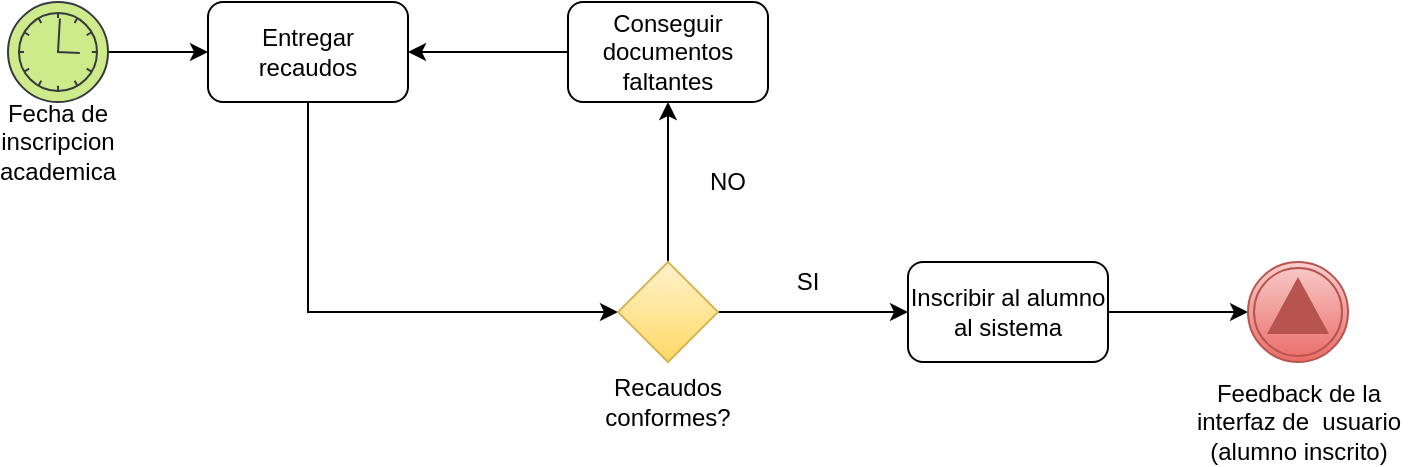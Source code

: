 <mxfile version="14.9.6" type="device"><diagram id="37caGMMAIO7_WKvPI1qh" name="Página-1"><mxGraphModel dx="946" dy="631" grid="1" gridSize="10" guides="1" tooltips="1" connect="1" arrows="1" fold="1" page="1" pageScale="1" pageWidth="827" pageHeight="1169" math="0" shadow="0"><root><mxCell id="0"/><mxCell id="1" parent="0"/><mxCell id="4HdTslq0rOrBSoAcKras-7" style="edgeStyle=orthogonalEdgeStyle;rounded=0;orthogonalLoop=1;jettySize=auto;html=1;entryX=0;entryY=0.5;entryDx=0;entryDy=0;" edge="1" parent="1" source="4HdTslq0rOrBSoAcKras-1" target="4HdTslq0rOrBSoAcKras-2"><mxGeometry relative="1" as="geometry"/></mxCell><mxCell id="4HdTslq0rOrBSoAcKras-1" value="" style="points=[[0.145,0.145,0],[0.5,0,0],[0.855,0.145,0],[1,0.5,0],[0.855,0.855,0],[0.5,1,0],[0.145,0.855,0],[0,0.5,0]];shape=mxgraph.bpmn.event;html=1;verticalLabelPosition=bottom;labelBackgroundColor=#ffffff;verticalAlign=top;align=center;perimeter=ellipsePerimeter;outlineConnect=0;aspect=fixed;outline=standard;symbol=timer;fillColor=#cdeb8b;strokeColor=#36393d;" vertex="1" parent="1"><mxGeometry x="50" y="170" width="50" height="50" as="geometry"/></mxCell><mxCell id="4HdTslq0rOrBSoAcKras-9" style="edgeStyle=orthogonalEdgeStyle;rounded=0;orthogonalLoop=1;jettySize=auto;html=1;entryX=0;entryY=0.5;entryDx=0;entryDy=0;" edge="1" parent="1" source="4HdTslq0rOrBSoAcKras-2" target="4HdTslq0rOrBSoAcKras-4"><mxGeometry relative="1" as="geometry"><Array as="points"><mxPoint x="200" y="325"/></Array></mxGeometry></mxCell><mxCell id="4HdTslq0rOrBSoAcKras-2" value="Entregar recaudos" style="rounded=1;whiteSpace=wrap;html=1;" vertex="1" parent="1"><mxGeometry x="150" y="170" width="100" height="50" as="geometry"/></mxCell><mxCell id="4HdTslq0rOrBSoAcKras-8" style="edgeStyle=orthogonalEdgeStyle;rounded=0;orthogonalLoop=1;jettySize=auto;html=1;" edge="1" parent="1" source="4HdTslq0rOrBSoAcKras-3" target="4HdTslq0rOrBSoAcKras-2"><mxGeometry relative="1" as="geometry"/></mxCell><mxCell id="4HdTslq0rOrBSoAcKras-3" value="Conseguir documentos faltantes" style="rounded=1;whiteSpace=wrap;html=1;" vertex="1" parent="1"><mxGeometry x="330" y="170" width="100" height="50" as="geometry"/></mxCell><mxCell id="4HdTslq0rOrBSoAcKras-10" style="edgeStyle=orthogonalEdgeStyle;rounded=0;orthogonalLoop=1;jettySize=auto;html=1;entryX=0.5;entryY=1;entryDx=0;entryDy=0;" edge="1" parent="1" source="4HdTslq0rOrBSoAcKras-4" target="4HdTslq0rOrBSoAcKras-3"><mxGeometry relative="1" as="geometry"/></mxCell><mxCell id="4HdTslq0rOrBSoAcKras-11" style="edgeStyle=orthogonalEdgeStyle;rounded=0;orthogonalLoop=1;jettySize=auto;html=1;" edge="1" parent="1" source="4HdTslq0rOrBSoAcKras-4" target="4HdTslq0rOrBSoAcKras-6"><mxGeometry relative="1" as="geometry"/></mxCell><mxCell id="4HdTslq0rOrBSoAcKras-4" value="" style="rhombus;whiteSpace=wrap;html=1;gradientColor=#ffd966;fillColor=#fff2cc;strokeColor=#d6b656;" vertex="1" parent="1"><mxGeometry x="355" y="300" width="50" height="50" as="geometry"/></mxCell><mxCell id="4HdTslq0rOrBSoAcKras-13" style="edgeStyle=orthogonalEdgeStyle;rounded=0;orthogonalLoop=1;jettySize=auto;html=1;" edge="1" parent="1" source="4HdTslq0rOrBSoAcKras-6" target="4HdTslq0rOrBSoAcKras-12"><mxGeometry relative="1" as="geometry"/></mxCell><mxCell id="4HdTslq0rOrBSoAcKras-6" value="Inscribir al alumno al sistema" style="rounded=1;whiteSpace=wrap;html=1;" vertex="1" parent="1"><mxGeometry x="500" y="300" width="100" height="50" as="geometry"/></mxCell><mxCell id="4HdTslq0rOrBSoAcKras-12" value="" style="points=[[0.145,0.145,0],[0.5,0,0],[0.855,0.145,0],[1,0.5,0],[0.855,0.855,0],[0.5,1,0],[0.145,0.855,0],[0,0.5,0]];shape=mxgraph.bpmn.event;html=1;verticalLabelPosition=bottom;labelBackgroundColor=#ffffff;verticalAlign=top;align=center;perimeter=ellipsePerimeter;outlineConnect=0;aspect=fixed;outline=throwing;symbol=signal;gradientColor=#ea6b66;fillColor=#f8cecc;strokeColor=#b85450;" vertex="1" parent="1"><mxGeometry x="670" y="300" width="50" height="50" as="geometry"/></mxCell><mxCell id="4HdTslq0rOrBSoAcKras-14" value="Fecha de inscripcion academica&lt;br&gt;" style="text;html=1;strokeColor=none;fillColor=none;align=center;verticalAlign=middle;whiteSpace=wrap;rounded=0;" vertex="1" parent="1"><mxGeometry x="55" y="230" width="40" height="20" as="geometry"/></mxCell><mxCell id="4HdTslq0rOrBSoAcKras-15" value="Recaudos conformes?" style="text;html=1;strokeColor=none;fillColor=none;align=center;verticalAlign=middle;whiteSpace=wrap;rounded=0;" vertex="1" parent="1"><mxGeometry x="360" y="360" width="40" height="20" as="geometry"/></mxCell><mxCell id="4HdTslq0rOrBSoAcKras-16" value="Feedback de la interfaz de&amp;nbsp; usuario (alumno inscrito)" style="text;html=1;strokeColor=none;fillColor=none;align=center;verticalAlign=middle;whiteSpace=wrap;rounded=0;" vertex="1" parent="1"><mxGeometry x="637.5" y="360" width="115" height="40" as="geometry"/></mxCell><mxCell id="4HdTslq0rOrBSoAcKras-17" value="NO" style="text;html=1;strokeColor=none;fillColor=none;align=center;verticalAlign=middle;whiteSpace=wrap;rounded=0;" vertex="1" parent="1"><mxGeometry x="390" y="250" width="40" height="20" as="geometry"/></mxCell><mxCell id="4HdTslq0rOrBSoAcKras-18" value="SI" style="text;html=1;strokeColor=none;fillColor=none;align=center;verticalAlign=middle;whiteSpace=wrap;rounded=0;" vertex="1" parent="1"><mxGeometry x="430" y="300" width="40" height="20" as="geometry"/></mxCell></root></mxGraphModel></diagram></mxfile>
